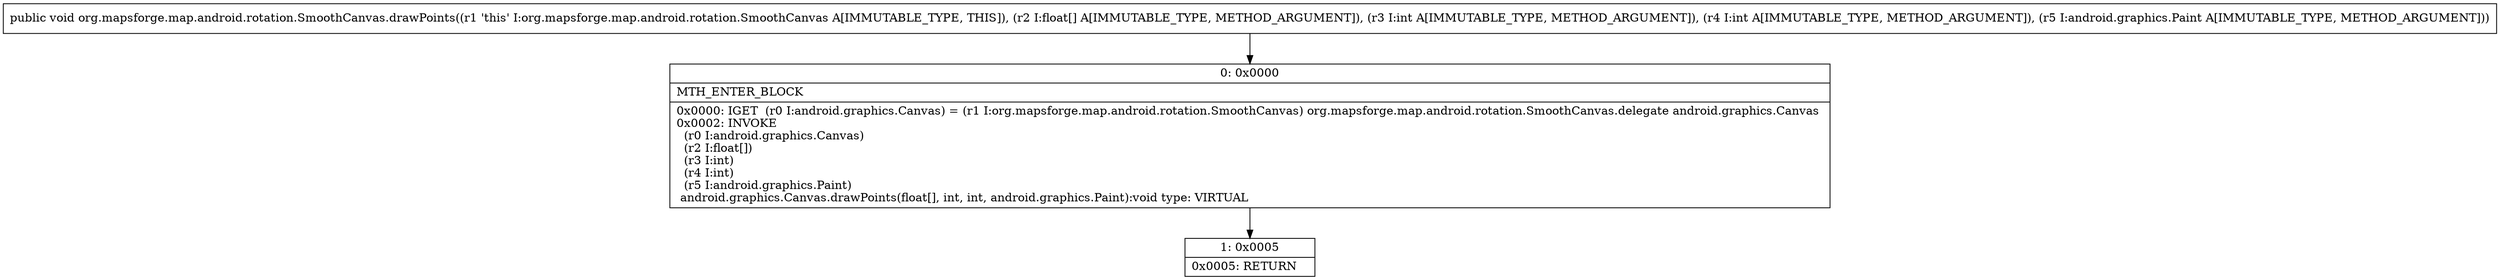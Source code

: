 digraph "CFG fororg.mapsforge.map.android.rotation.SmoothCanvas.drawPoints([FIILandroid\/graphics\/Paint;)V" {
Node_0 [shape=record,label="{0\:\ 0x0000|MTH_ENTER_BLOCK\l|0x0000: IGET  (r0 I:android.graphics.Canvas) = (r1 I:org.mapsforge.map.android.rotation.SmoothCanvas) org.mapsforge.map.android.rotation.SmoothCanvas.delegate android.graphics.Canvas \l0x0002: INVOKE  \l  (r0 I:android.graphics.Canvas)\l  (r2 I:float[])\l  (r3 I:int)\l  (r4 I:int)\l  (r5 I:android.graphics.Paint)\l android.graphics.Canvas.drawPoints(float[], int, int, android.graphics.Paint):void type: VIRTUAL \l}"];
Node_1 [shape=record,label="{1\:\ 0x0005|0x0005: RETURN   \l}"];
MethodNode[shape=record,label="{public void org.mapsforge.map.android.rotation.SmoothCanvas.drawPoints((r1 'this' I:org.mapsforge.map.android.rotation.SmoothCanvas A[IMMUTABLE_TYPE, THIS]), (r2 I:float[] A[IMMUTABLE_TYPE, METHOD_ARGUMENT]), (r3 I:int A[IMMUTABLE_TYPE, METHOD_ARGUMENT]), (r4 I:int A[IMMUTABLE_TYPE, METHOD_ARGUMENT]), (r5 I:android.graphics.Paint A[IMMUTABLE_TYPE, METHOD_ARGUMENT])) }"];
MethodNode -> Node_0;
Node_0 -> Node_1;
}

